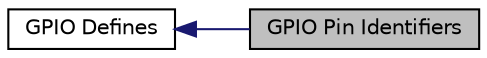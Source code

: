 digraph "GPIO Pin Identifiers"
{
  edge [fontname="Helvetica",fontsize="10",labelfontname="Helvetica",labelfontsize="10"];
  node [fontname="Helvetica",fontsize="10",shape=record];
  rankdir=LR;
  Node0 [label="GPIO Pin Identifiers",height=0.2,width=0.4,color="black", fillcolor="grey75", style="filled" fontcolor="black"];
  Node1 [label="GPIO Defines",height=0.2,width=0.4,color="black", fillcolor="white", style="filled",URL="$group__gpio__defines.html",tooltip="Defined Constants and Types for the STM32F4xx General Purpose I/O"];
  Node1->Node0 [shape=plaintext, color="midnightblue", dir="back", style="solid"];
}
